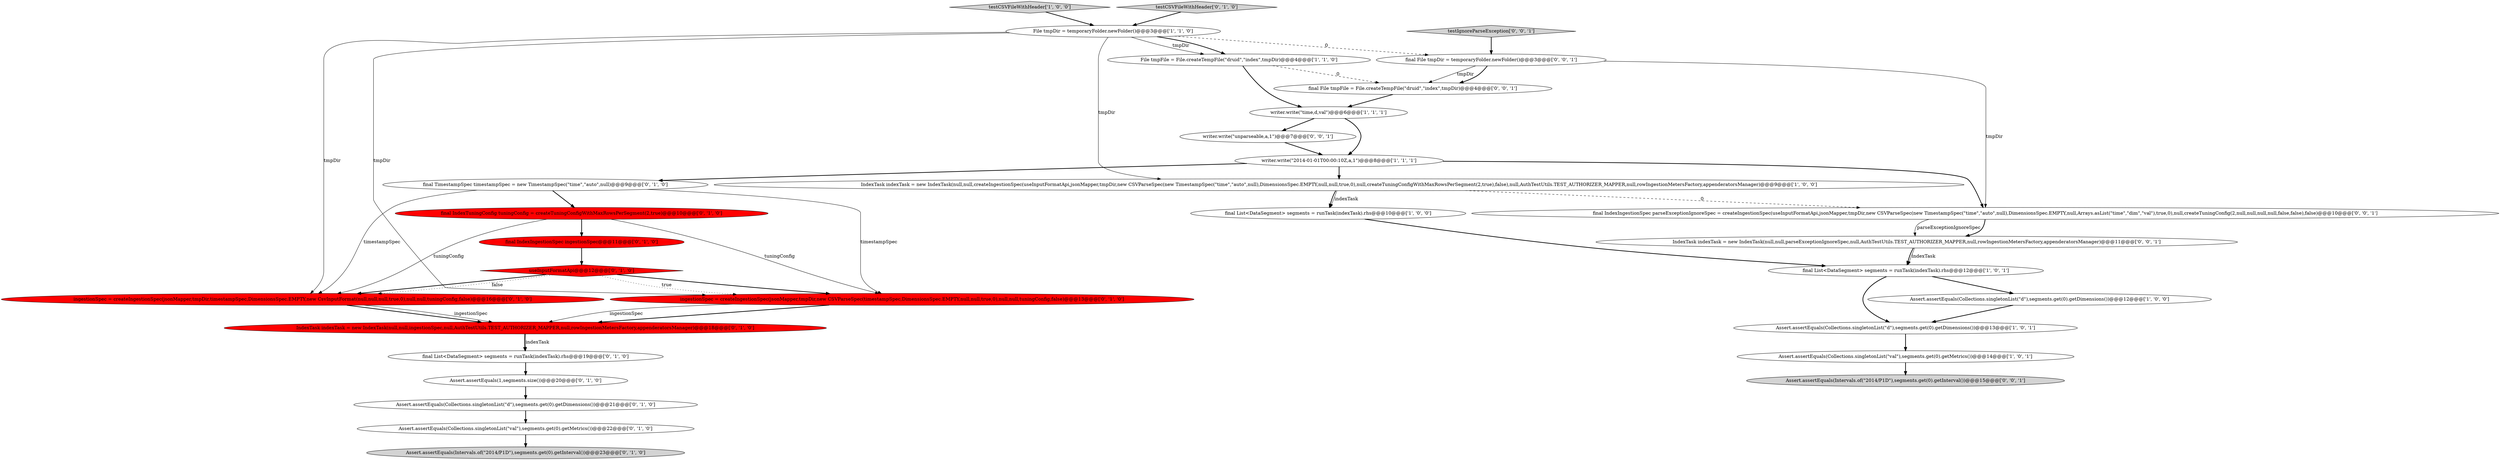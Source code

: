 digraph {
10 [style = filled, label = "final List<DataSegment> segments = runTask(indexTask).rhs@@@12@@@['1', '0', '1']", fillcolor = white, shape = ellipse image = "AAA0AAABBB1BBB"];
9 [style = filled, label = "File tmpFile = File.createTempFile(\"druid\",\"index\",tmpDir)@@@4@@@['1', '1', '0']", fillcolor = white, shape = ellipse image = "AAA0AAABBB1BBB"];
5 [style = filled, label = "testCSVFileWithHeader['1', '0', '0']", fillcolor = lightgray, shape = diamond image = "AAA0AAABBB1BBB"];
27 [style = filled, label = "final File tmpFile = File.createTempFile(\"druid\",\"index\",tmpDir)@@@4@@@['0', '0', '1']", fillcolor = white, shape = ellipse image = "AAA0AAABBB3BBB"];
29 [style = filled, label = "IndexTask indexTask = new IndexTask(null,null,parseExceptionIgnoreSpec,null,AuthTestUtils.TEST_AUTHORIZER_MAPPER,null,rowIngestionMetersFactory,appenderatorsManager)@@@11@@@['0', '0', '1']", fillcolor = white, shape = ellipse image = "AAA0AAABBB3BBB"];
13 [style = filled, label = "Assert.assertEquals(1,segments.size())@@@20@@@['0', '1', '0']", fillcolor = white, shape = ellipse image = "AAA0AAABBB2BBB"];
20 [style = filled, label = "final IndexTuningConfig tuningConfig = createTuningConfigWithMaxRowsPerSegment(2,true)@@@10@@@['0', '1', '0']", fillcolor = red, shape = ellipse image = "AAA1AAABBB2BBB"];
28 [style = filled, label = "final File tmpDir = temporaryFolder.newFolder()@@@3@@@['0', '0', '1']", fillcolor = white, shape = ellipse image = "AAA0AAABBB3BBB"];
15 [style = filled, label = "final IndexIngestionSpec ingestionSpec@@@11@@@['0', '1', '0']", fillcolor = red, shape = ellipse image = "AAA1AAABBB2BBB"];
4 [style = filled, label = "File tmpDir = temporaryFolder.newFolder()@@@3@@@['1', '1', '0']", fillcolor = white, shape = ellipse image = "AAA0AAABBB1BBB"];
2 [style = filled, label = "writer.write(\"time,d,val\")@@@6@@@['1', '1', '1']", fillcolor = white, shape = ellipse image = "AAA0AAABBB1BBB"];
22 [style = filled, label = "final List<DataSegment> segments = runTask(indexTask).rhs@@@19@@@['0', '1', '0']", fillcolor = white, shape = ellipse image = "AAA0AAABBB2BBB"];
30 [style = filled, label = "testIgnoreParseException['0', '0', '1']", fillcolor = lightgray, shape = diamond image = "AAA0AAABBB3BBB"];
6 [style = filled, label = "Assert.assertEquals(Collections.singletonList(\"val\"),segments.get(0).getMetrics())@@@14@@@['1', '0', '1']", fillcolor = white, shape = ellipse image = "AAA0AAABBB1BBB"];
0 [style = filled, label = "final List<DataSegment> segments = runTask(indexTask).rhs@@@10@@@['1', '0', '0']", fillcolor = white, shape = ellipse image = "AAA0AAABBB1BBB"];
1 [style = filled, label = "Assert.assertEquals(Collections.singletonList(\"d\"),segments.get(0).getDimensions())@@@13@@@['1', '0', '1']", fillcolor = white, shape = ellipse image = "AAA0AAABBB1BBB"];
3 [style = filled, label = "Assert.assertEquals(Collections.singletonList(\"d\"),segments.get(0).getDimensions())@@@12@@@['1', '0', '0']", fillcolor = white, shape = ellipse image = "AAA0AAABBB1BBB"];
7 [style = filled, label = "IndexTask indexTask = new IndexTask(null,null,createIngestionSpec(useInputFormatApi,jsonMapper,tmpDir,new CSVParseSpec(new TimestampSpec(\"time\",\"auto\",null),DimensionsSpec.EMPTY,null,null,true,0),null,createTuningConfigWithMaxRowsPerSegment(2,true),false),null,AuthTestUtils.TEST_AUTHORIZER_MAPPER,null,rowIngestionMetersFactory,appenderatorsManager)@@@9@@@['1', '0', '0']", fillcolor = white, shape = ellipse image = "AAA0AAABBB1BBB"];
16 [style = filled, label = "useInputFormatApi@@@12@@@['0', '1', '0']", fillcolor = red, shape = diamond image = "AAA1AAABBB2BBB"];
23 [style = filled, label = "final TimestampSpec timestampSpec = new TimestampSpec(\"time\",\"auto\",null)@@@9@@@['0', '1', '0']", fillcolor = white, shape = ellipse image = "AAA0AAABBB2BBB"];
8 [style = filled, label = "writer.write(\"2014-01-01T00:00:10Z,a,1\")@@@8@@@['1', '1', '1']", fillcolor = white, shape = ellipse image = "AAA0AAABBB1BBB"];
12 [style = filled, label = "Assert.assertEquals(Collections.singletonList(\"val\"),segments.get(0).getMetrics())@@@22@@@['0', '1', '0']", fillcolor = white, shape = ellipse image = "AAA0AAABBB2BBB"];
18 [style = filled, label = "ingestionSpec = createIngestionSpec(jsonMapper,tmpDir,timestampSpec,DimensionsSpec.EMPTY,new CsvInputFormat(null,null,null,true,0),null,null,tuningConfig,false)@@@16@@@['0', '1', '0']", fillcolor = red, shape = ellipse image = "AAA1AAABBB2BBB"];
19 [style = filled, label = "Assert.assertEquals(Intervals.of(\"2014/P1D\"),segments.get(0).getInterval())@@@23@@@['0', '1', '0']", fillcolor = lightgray, shape = ellipse image = "AAA0AAABBB2BBB"];
26 [style = filled, label = "Assert.assertEquals(Intervals.of(\"2014/P1D\"),segments.get(0).getInterval())@@@15@@@['0', '0', '1']", fillcolor = lightgray, shape = ellipse image = "AAA0AAABBB3BBB"];
25 [style = filled, label = "final IndexIngestionSpec parseExceptionIgnoreSpec = createIngestionSpec(useInputFormatApi,jsonMapper,tmpDir,new CSVParseSpec(new TimestampSpec(\"time\",\"auto\",null),DimensionsSpec.EMPTY,null,Arrays.asList(\"time\",\"dim\",\"val\"),true,0),null,createTuningConfig(2,null,null,null,null,false,false),false)@@@10@@@['0', '0', '1']", fillcolor = white, shape = ellipse image = "AAA0AAABBB3BBB"];
21 [style = filled, label = "Assert.assertEquals(Collections.singletonList(\"d\"),segments.get(0).getDimensions())@@@21@@@['0', '1', '0']", fillcolor = white, shape = ellipse image = "AAA0AAABBB2BBB"];
24 [style = filled, label = "writer.write(\"unparseable,a,1\")@@@7@@@['0', '0', '1']", fillcolor = white, shape = ellipse image = "AAA0AAABBB3BBB"];
11 [style = filled, label = "IndexTask indexTask = new IndexTask(null,null,ingestionSpec,null,AuthTestUtils.TEST_AUTHORIZER_MAPPER,null,rowIngestionMetersFactory,appenderatorsManager)@@@18@@@['0', '1', '0']", fillcolor = red, shape = ellipse image = "AAA1AAABBB2BBB"];
14 [style = filled, label = "ingestionSpec = createIngestionSpec(jsonMapper,tmpDir,new CSVParseSpec(timestampSpec,DimensionsSpec.EMPTY,null,null,true,0),null,null,tuningConfig,false)@@@13@@@['0', '1', '0']", fillcolor = red, shape = ellipse image = "AAA1AAABBB2BBB"];
17 [style = filled, label = "testCSVFileWithHeader['0', '1', '0']", fillcolor = lightgray, shape = diamond image = "AAA0AAABBB2BBB"];
4->9 [style = bold, label=""];
23->20 [style = bold, label=""];
16->18 [style = bold, label=""];
6->26 [style = bold, label=""];
8->23 [style = bold, label=""];
3->1 [style = bold, label=""];
9->2 [style = bold, label=""];
16->18 [style = dotted, label="false"];
18->11 [style = bold, label=""];
9->27 [style = dashed, label="0"];
28->25 [style = solid, label="tmpDir"];
10->3 [style = bold, label=""];
20->18 [style = solid, label="tuningConfig"];
25->29 [style = solid, label="parseExceptionIgnoreSpec"];
7->0 [style = bold, label=""];
28->27 [style = solid, label="tmpDir"];
25->29 [style = bold, label=""];
23->18 [style = solid, label="timestampSpec"];
4->7 [style = solid, label="tmpDir"];
15->16 [style = bold, label=""];
8->7 [style = bold, label=""];
4->28 [style = dashed, label="0"];
29->10 [style = solid, label="indexTask"];
11->22 [style = solid, label="indexTask"];
20->14 [style = solid, label="tuningConfig"];
21->12 [style = bold, label=""];
4->14 [style = solid, label="tmpDir"];
0->10 [style = bold, label=""];
1->6 [style = bold, label=""];
30->28 [style = bold, label=""];
4->9 [style = solid, label="tmpDir"];
14->11 [style = solid, label="ingestionSpec"];
23->14 [style = solid, label="timestampSpec"];
5->4 [style = bold, label=""];
16->14 [style = dotted, label="true"];
11->22 [style = bold, label=""];
7->25 [style = dashed, label="0"];
16->14 [style = bold, label=""];
29->10 [style = bold, label=""];
7->0 [style = solid, label="indexTask"];
28->27 [style = bold, label=""];
2->24 [style = bold, label=""];
24->8 [style = bold, label=""];
12->19 [style = bold, label=""];
4->18 [style = solid, label="tmpDir"];
18->11 [style = solid, label="ingestionSpec"];
13->21 [style = bold, label=""];
20->15 [style = bold, label=""];
14->11 [style = bold, label=""];
8->25 [style = bold, label=""];
10->1 [style = bold, label=""];
27->2 [style = bold, label=""];
17->4 [style = bold, label=""];
22->13 [style = bold, label=""];
2->8 [style = bold, label=""];
}
